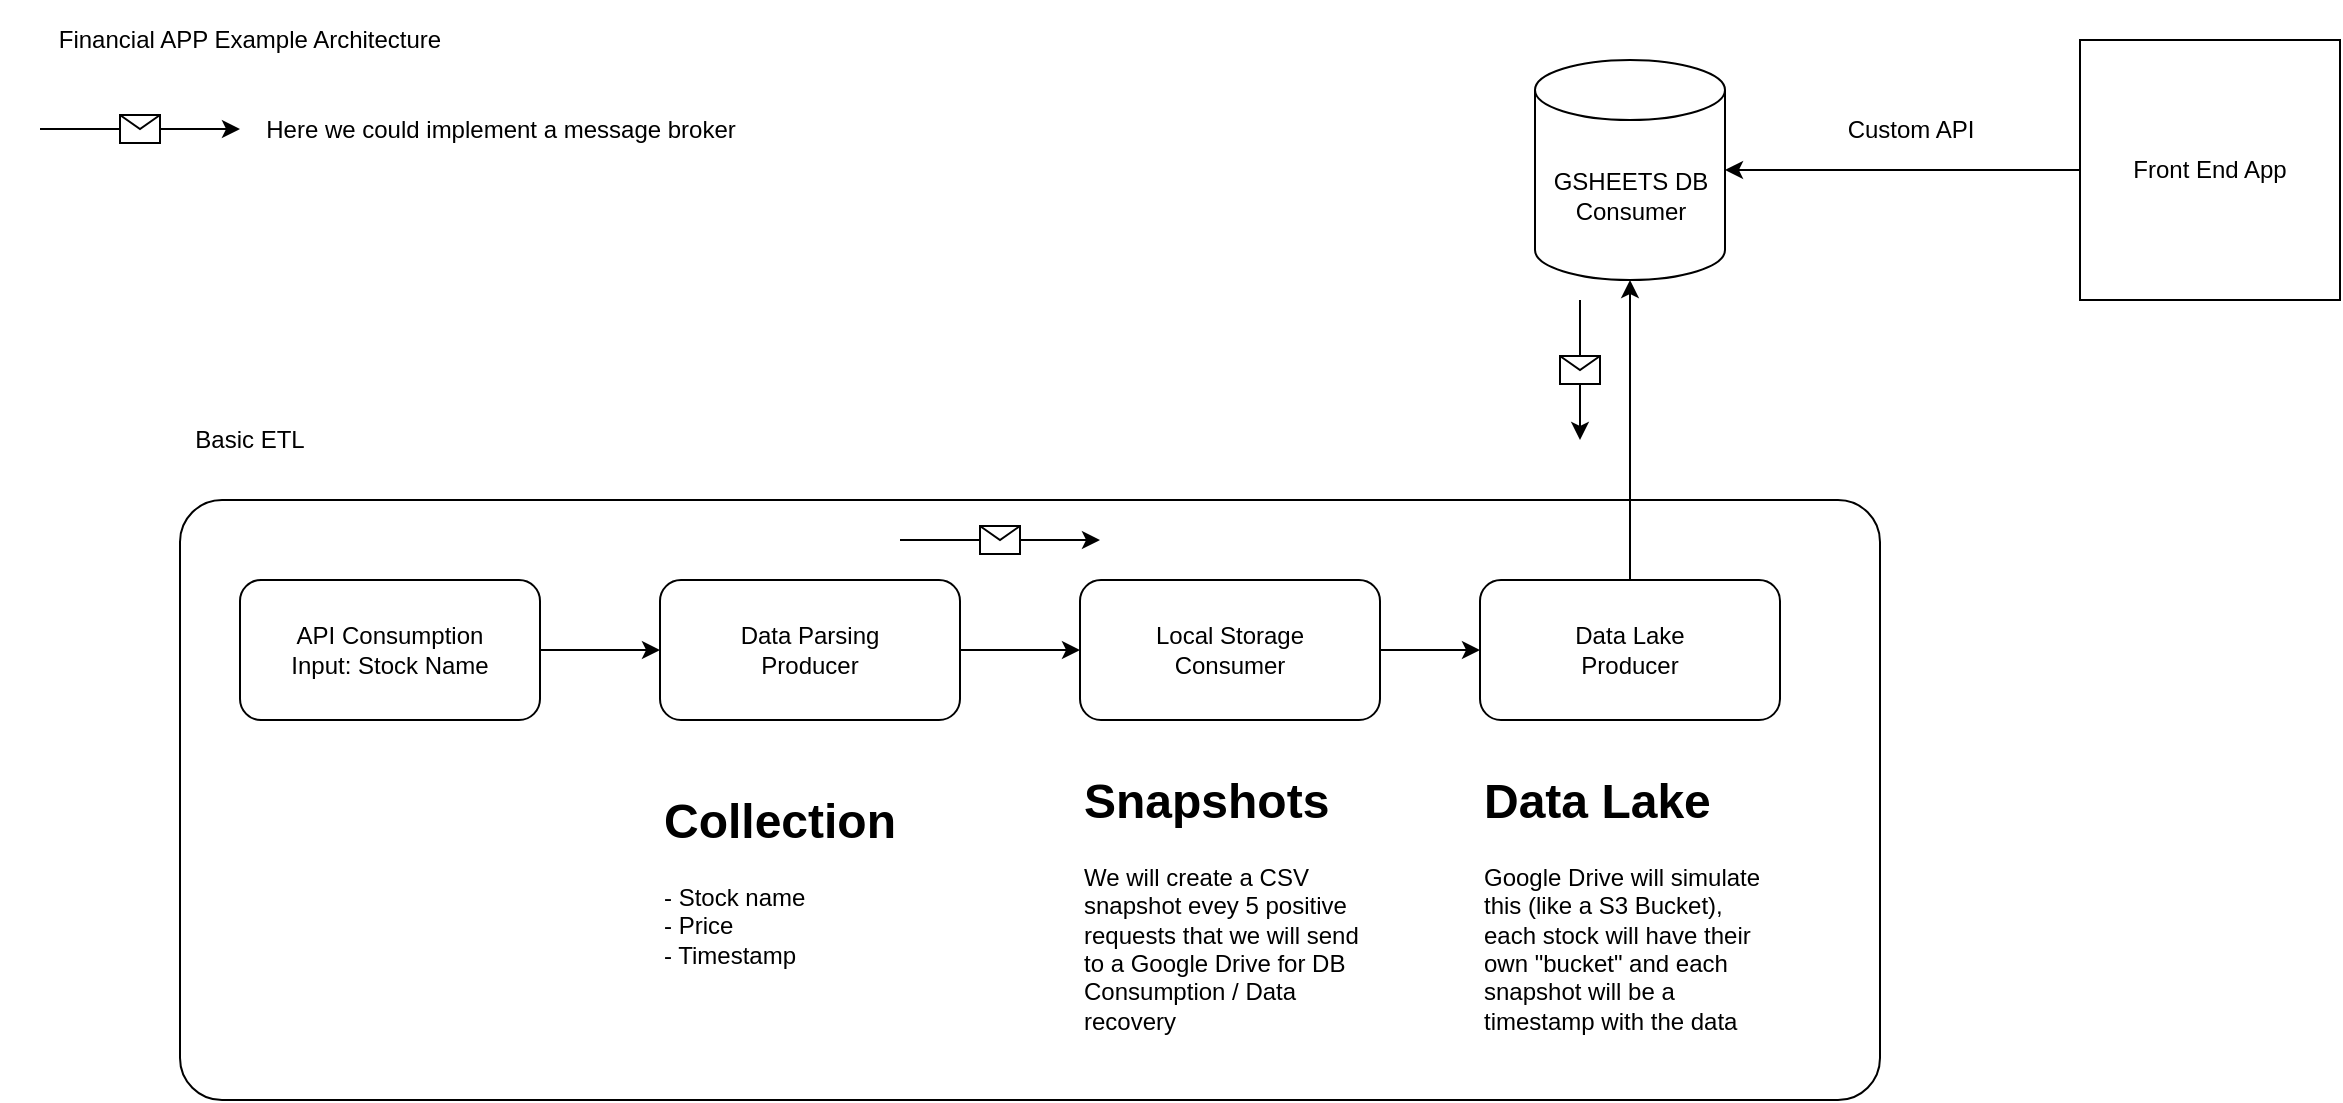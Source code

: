 <mxfile version="26.0.16">
  <diagram name="Página-1" id="P629Ekrg5bdEhE2zrpEa">
    <mxGraphModel dx="1834" dy="785" grid="1" gridSize="10" guides="1" tooltips="1" connect="1" arrows="1" fold="1" page="0" pageScale="1" pageWidth="827" pageHeight="1169" math="0" shadow="0">
      <root>
        <mxCell id="0" />
        <mxCell id="1" parent="0" />
        <mxCell id="cMBE0d9DRBvhQ3us1sOP-14" value="" style="rounded=1;whiteSpace=wrap;html=1;fillColor=none;arcSize=7;strokeColor=light-dark(#000000,#FF9933);" vertex="1" parent="1">
          <mxGeometry x="-190" y="410" width="850" height="300" as="geometry" />
        </mxCell>
        <mxCell id="cMBE0d9DRBvhQ3us1sOP-1" value="Financial APP Example Architecture" style="text;html=1;align=center;verticalAlign=middle;whiteSpace=wrap;rounded=0;" vertex="1" parent="1">
          <mxGeometry x="-280" y="160" width="250" height="40" as="geometry" />
        </mxCell>
        <mxCell id="cMBE0d9DRBvhQ3us1sOP-6" style="edgeStyle=orthogonalEdgeStyle;rounded=0;orthogonalLoop=1;jettySize=auto;html=1;" edge="1" parent="1" source="cMBE0d9DRBvhQ3us1sOP-2" target="cMBE0d9DRBvhQ3us1sOP-4">
          <mxGeometry relative="1" as="geometry" />
        </mxCell>
        <mxCell id="cMBE0d9DRBvhQ3us1sOP-2" value="API Consumption&lt;div&gt;Input: Stock Name&lt;/div&gt;" style="rounded=1;whiteSpace=wrap;html=1;" vertex="1" parent="1">
          <mxGeometry x="-160" y="450" width="150" height="70" as="geometry" />
        </mxCell>
        <mxCell id="cMBE0d9DRBvhQ3us1sOP-3" value="Basic ETL" style="text;html=1;align=center;verticalAlign=middle;whiteSpace=wrap;rounded=0;" vertex="1" parent="1">
          <mxGeometry x="-190" y="360" width="70" height="40" as="geometry" />
        </mxCell>
        <mxCell id="cMBE0d9DRBvhQ3us1sOP-7" style="edgeStyle=orthogonalEdgeStyle;rounded=0;orthogonalLoop=1;jettySize=auto;html=1;entryX=0;entryY=0.5;entryDx=0;entryDy=0;" edge="1" parent="1" source="cMBE0d9DRBvhQ3us1sOP-4" target="cMBE0d9DRBvhQ3us1sOP-5">
          <mxGeometry relative="1" as="geometry" />
        </mxCell>
        <mxCell id="cMBE0d9DRBvhQ3us1sOP-4" value="Data Parsing&lt;div&gt;Producer&lt;/div&gt;" style="rounded=1;whiteSpace=wrap;html=1;" vertex="1" parent="1">
          <mxGeometry x="50" y="450" width="150" height="70" as="geometry" />
        </mxCell>
        <mxCell id="cMBE0d9DRBvhQ3us1sOP-9" style="edgeStyle=orthogonalEdgeStyle;rounded=0;orthogonalLoop=1;jettySize=auto;html=1;entryX=0;entryY=0.5;entryDx=0;entryDy=0;" edge="1" parent="1" source="cMBE0d9DRBvhQ3us1sOP-5" target="cMBE0d9DRBvhQ3us1sOP-8">
          <mxGeometry relative="1" as="geometry" />
        </mxCell>
        <mxCell id="cMBE0d9DRBvhQ3us1sOP-5" value="Local Storage&lt;div&gt;Consumer&lt;/div&gt;" style="rounded=1;whiteSpace=wrap;html=1;" vertex="1" parent="1">
          <mxGeometry x="260" y="450" width="150" height="70" as="geometry" />
        </mxCell>
        <mxCell id="cMBE0d9DRBvhQ3us1sOP-8" value="Data Lake&lt;div&gt;Producer&lt;/div&gt;" style="rounded=1;whiteSpace=wrap;html=1;" vertex="1" parent="1">
          <mxGeometry x="460" y="450" width="150" height="70" as="geometry" />
        </mxCell>
        <mxCell id="cMBE0d9DRBvhQ3us1sOP-12" value="&lt;h1 style=&quot;margin-top: 0px;&quot;&gt;Snapshots&lt;/h1&gt;&lt;div&gt;We will create a CSV snapshot evey 5 positive requests that we will send to a Google Drive for DB Consumption / Data recovery&lt;/div&gt;" style="text;html=1;whiteSpace=wrap;overflow=hidden;rounded=0;" vertex="1" parent="1">
          <mxGeometry x="260" y="540" width="150" height="140" as="geometry" />
        </mxCell>
        <mxCell id="cMBE0d9DRBvhQ3us1sOP-13" value="&lt;h1 style=&quot;margin-top: 0px;&quot;&gt;Collection&lt;br&gt;&lt;/h1&gt;&lt;div&gt;- Stock name&lt;/div&gt;&lt;div&gt;- Price&lt;/div&gt;&lt;div&gt;- Timestamp&lt;/div&gt;" style="text;html=1;whiteSpace=wrap;overflow=hidden;rounded=0;" vertex="1" parent="1">
          <mxGeometry x="50" y="550" width="150" height="140" as="geometry" />
        </mxCell>
        <mxCell id="cMBE0d9DRBvhQ3us1sOP-16" value="GSHEETS DB&lt;div&gt;Consumer&lt;/div&gt;" style="shape=cylinder3;whiteSpace=wrap;html=1;boundedLbl=1;backgroundOutline=1;size=15;" vertex="1" parent="1">
          <mxGeometry x="487.5" y="190" width="95" height="110" as="geometry" />
        </mxCell>
        <mxCell id="cMBE0d9DRBvhQ3us1sOP-20" value="&lt;h1 style=&quot;margin-top: 0px;&quot;&gt;Data Lake&lt;/h1&gt;&lt;div&gt;Google Drive will simulate this (like a S3 Bucket), each stock will have their own &quot;bucket&quot; and each snapshot will be a timestamp with the data&lt;/div&gt;" style="text;html=1;whiteSpace=wrap;overflow=hidden;rounded=0;" vertex="1" parent="1">
          <mxGeometry x="460" y="540" width="150" height="140" as="geometry" />
        </mxCell>
        <mxCell id="cMBE0d9DRBvhQ3us1sOP-22" value="Front End App" style="whiteSpace=wrap;html=1;aspect=fixed;" vertex="1" parent="1">
          <mxGeometry x="760" y="180" width="130" height="130" as="geometry" />
        </mxCell>
        <mxCell id="cMBE0d9DRBvhQ3us1sOP-24" value="Custom API" style="text;html=1;align=center;verticalAlign=middle;resizable=0;points=[];autosize=1;strokeColor=none;fillColor=none;" vertex="1" parent="1">
          <mxGeometry x="630" y="210" width="90" height="30" as="geometry" />
        </mxCell>
        <mxCell id="cMBE0d9DRBvhQ3us1sOP-25" value="" style="endArrow=classic;html=1;rounded=0;" edge="1" parent="1">
          <mxGeometry relative="1" as="geometry">
            <mxPoint x="170" y="430" as="sourcePoint" />
            <mxPoint x="270" y="430" as="targetPoint" />
          </mxGeometry>
        </mxCell>
        <mxCell id="cMBE0d9DRBvhQ3us1sOP-26" value="" style="shape=message;html=1;outlineConnect=0;" vertex="1" parent="cMBE0d9DRBvhQ3us1sOP-25">
          <mxGeometry width="20" height="14" relative="1" as="geometry">
            <mxPoint x="-10" y="-7" as="offset" />
          </mxGeometry>
        </mxCell>
        <mxCell id="cMBE0d9DRBvhQ3us1sOP-27" value="Here we could implement a message broker" style="text;html=1;align=center;verticalAlign=middle;resizable=0;points=[];autosize=1;strokeColor=none;fillColor=none;" vertex="1" parent="1">
          <mxGeometry x="-160" y="210" width="260" height="30" as="geometry" />
        </mxCell>
        <mxCell id="cMBE0d9DRBvhQ3us1sOP-28" value="" style="endArrow=classic;html=1;rounded=0;" edge="1" parent="1">
          <mxGeometry relative="1" as="geometry">
            <mxPoint x="-260" y="224.5" as="sourcePoint" />
            <mxPoint x="-160" y="224.5" as="targetPoint" />
          </mxGeometry>
        </mxCell>
        <mxCell id="cMBE0d9DRBvhQ3us1sOP-29" value="" style="shape=message;html=1;outlineConnect=0;" vertex="1" parent="cMBE0d9DRBvhQ3us1sOP-28">
          <mxGeometry width="20" height="14" relative="1" as="geometry">
            <mxPoint x="-10" y="-7" as="offset" />
          </mxGeometry>
        </mxCell>
        <mxCell id="cMBE0d9DRBvhQ3us1sOP-38" value="" style="endArrow=classic;html=1;rounded=0;" edge="1" parent="1">
          <mxGeometry relative="1" as="geometry">
            <mxPoint x="510" y="310" as="sourcePoint" />
            <mxPoint x="510" y="380" as="targetPoint" />
          </mxGeometry>
        </mxCell>
        <mxCell id="cMBE0d9DRBvhQ3us1sOP-39" value="" style="shape=message;html=1;outlineConnect=0;" vertex="1" parent="cMBE0d9DRBvhQ3us1sOP-38">
          <mxGeometry width="20" height="14" relative="1" as="geometry">
            <mxPoint x="-10" y="-7" as="offset" />
          </mxGeometry>
        </mxCell>
        <mxCell id="cMBE0d9DRBvhQ3us1sOP-41" value="" style="endArrow=classic;html=1;rounded=0;entryX=1;entryY=0.5;entryDx=0;entryDy=0;entryPerimeter=0;exitX=0;exitY=0.5;exitDx=0;exitDy=0;" edge="1" parent="1" source="cMBE0d9DRBvhQ3us1sOP-22" target="cMBE0d9DRBvhQ3us1sOP-16">
          <mxGeometry width="50" height="50" relative="1" as="geometry">
            <mxPoint x="620" y="360" as="sourcePoint" />
            <mxPoint x="670" y="310" as="targetPoint" />
          </mxGeometry>
        </mxCell>
        <mxCell id="cMBE0d9DRBvhQ3us1sOP-42" style="edgeStyle=orthogonalEdgeStyle;rounded=0;orthogonalLoop=1;jettySize=auto;html=1;entryX=0.5;entryY=1;entryDx=0;entryDy=0;entryPerimeter=0;" edge="1" parent="1" source="cMBE0d9DRBvhQ3us1sOP-8" target="cMBE0d9DRBvhQ3us1sOP-16">
          <mxGeometry relative="1" as="geometry" />
        </mxCell>
      </root>
    </mxGraphModel>
  </diagram>
</mxfile>
